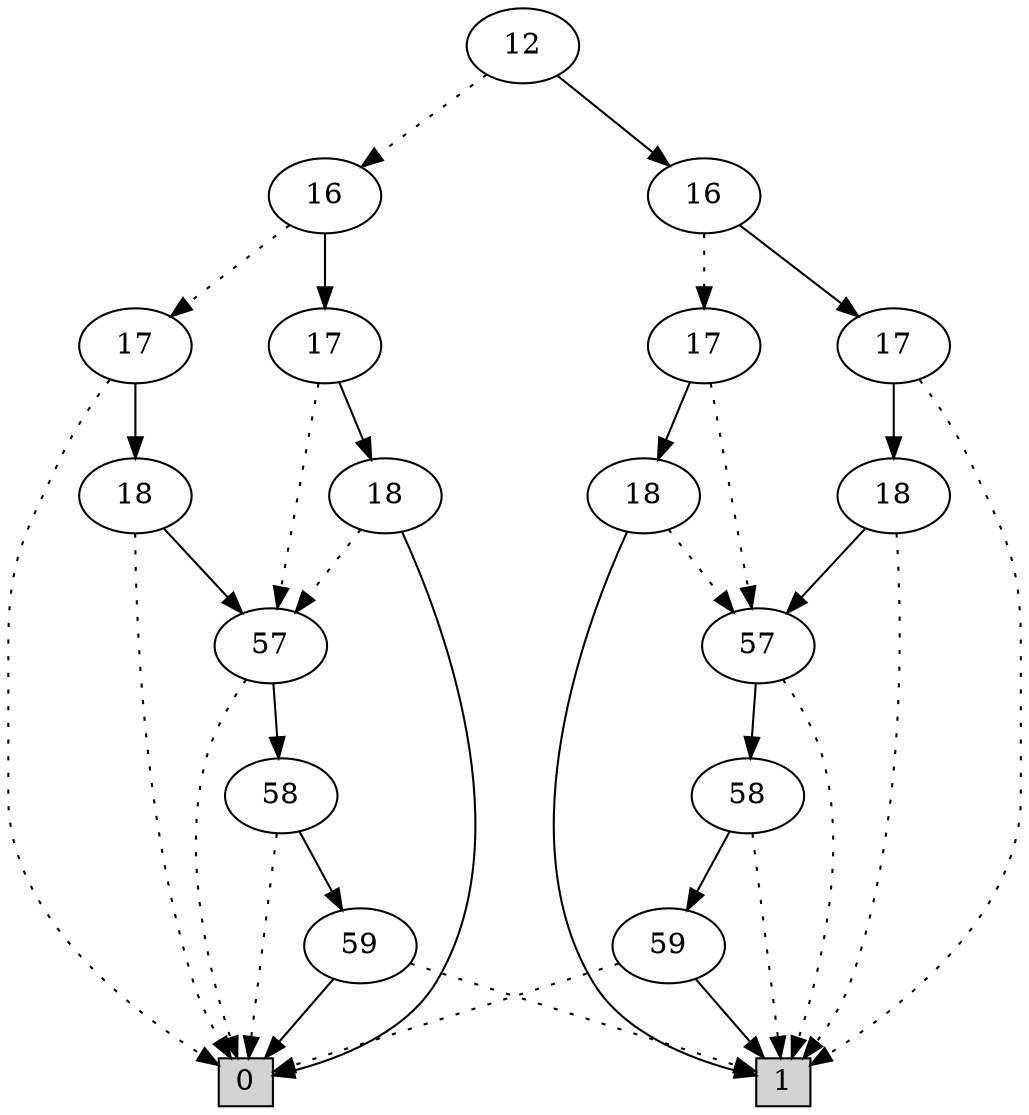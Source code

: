digraph G {
0 [shape=box, label="0", style=filled, shape=box, height=0.3, width=0.3];
1 [shape=box, label="1", style=filled, shape=box, height=0.3, width=0.3];
3241 [label="12"];
3241 -> 3239 [style=dotted];
3241 -> 3240 [style=filled];
3239 [label="16"];
3239 -> 3220 [style=dotted];
3239 -> 3210 [style=filled];
3220 [label="17"];
3220 -> 0 [style=dotted];
3220 -> 3219 [style=filled];
3219 [label="18"];
3219 -> 0 [style=dotted];
3219 -> 3207 [style=filled];
3207 [label="57"];
3207 -> 0 [style=dotted];
3207 -> 3205 [style=filled];
3205 [label="58"];
3205 -> 0 [style=dotted];
3205 -> 121 [style=filled];
121 [label="59"];
121 -> 1 [style=dotted];
121 -> 0 [style=filled];
3210 [label="17"];
3210 -> 3207 [style=dotted];
3210 -> 3209 [style=filled];
3209 [label="18"];
3209 -> 3207 [style=dotted];
3209 -> 0 [style=filled];
3240 [label="16"];
3240 -> 3214 [style=dotted];
3240 -> 3225 [style=filled];
3214 [label="17"];
3214 -> 3208 [style=dotted];
3214 -> 3213 [style=filled];
3208 [label="57"];
3208 -> 1 [style=dotted];
3208 -> 3206 [style=filled];
3206 [label="58"];
3206 -> 1 [style=dotted];
3206 -> 120 [style=filled];
120 [label="59"];
120 -> 0 [style=dotted];
120 -> 1 [style=filled];
3213 [label="18"];
3213 -> 3208 [style=dotted];
3213 -> 1 [style=filled];
3225 [label="17"];
3225 -> 1 [style=dotted];
3225 -> 3224 [style=filled];
3224 [label="18"];
3224 -> 1 [style=dotted];
3224 -> 3208 [style=filled];
}
